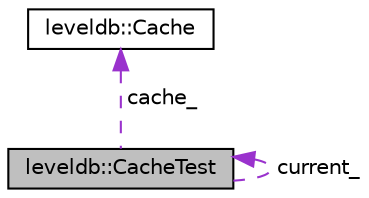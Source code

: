 digraph "leveldb::CacheTest"
{
  edge [fontname="Helvetica",fontsize="10",labelfontname="Helvetica",labelfontsize="10"];
  node [fontname="Helvetica",fontsize="10",shape=record];
  Node1 [label="leveldb::CacheTest",height=0.2,width=0.4,color="black", fillcolor="grey75", style="filled" fontcolor="black"];
  Node1 -> Node1 [dir="back",color="darkorchid3",fontsize="10",style="dashed",label=" current_" ];
  Node2 -> Node1 [dir="back",color="darkorchid3",fontsize="10",style="dashed",label=" cache_" ];
  Node2 [label="leveldb::Cache",height=0.2,width=0.4,color="black", fillcolor="white", style="filled",URL="$classleveldb_1_1_cache.html"];
}
